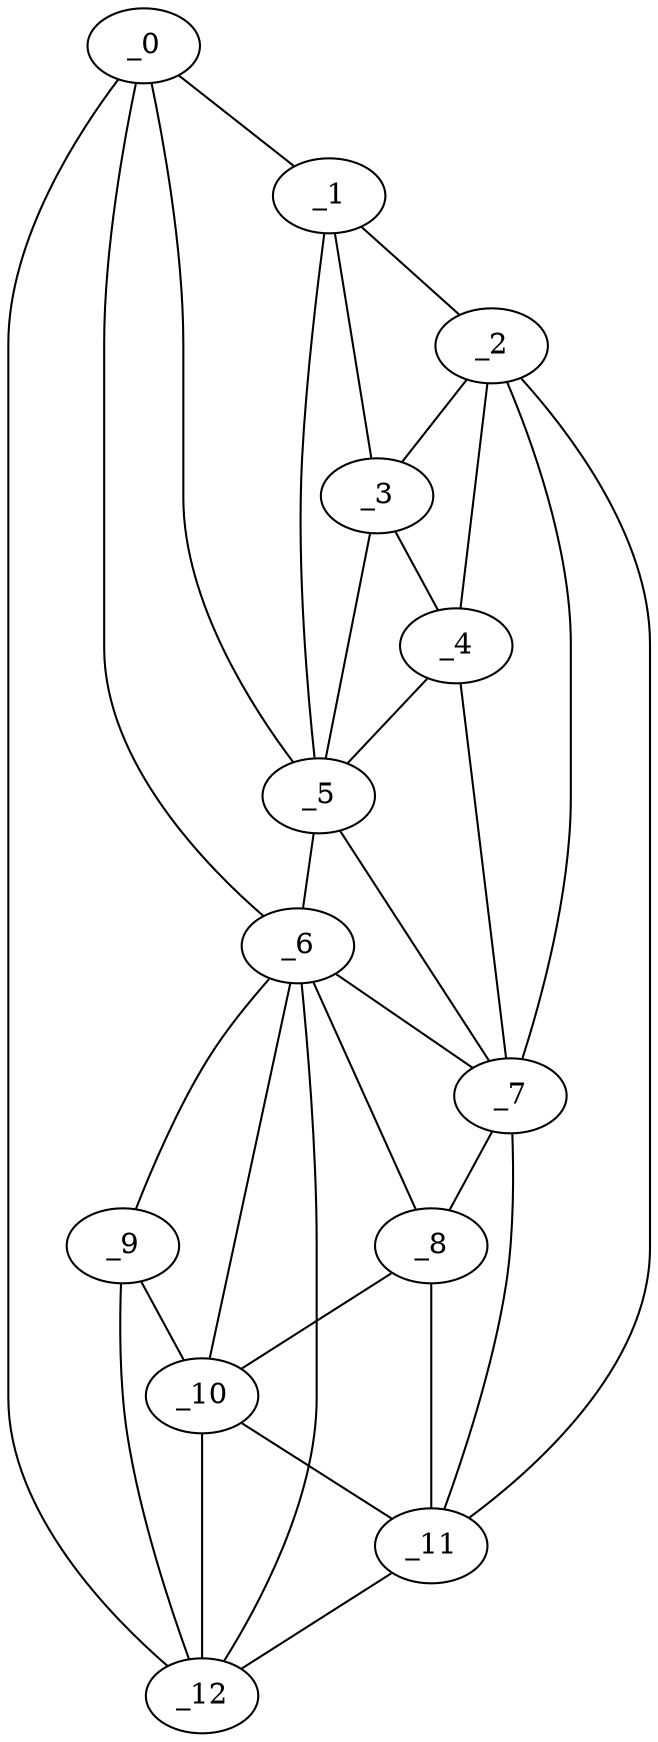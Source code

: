 graph "obj73__135.gxl" {
	_0	 [x=7,
		y=62];
	_1	 [x=35,
		y=80];
	_0 -- _1	 [valence=1];
	_5	 [x=91,
		y=79];
	_0 -- _5	 [valence=2];
	_6	 [x=100,
		y=75];
	_0 -- _6	 [valence=1];
	_12	 [x=124,
		y=59];
	_0 -- _12	 [valence=1];
	_2	 [x=54,
		y=87];
	_1 -- _2	 [valence=1];
	_3	 [x=72,
		y=85];
	_1 -- _3	 [valence=1];
	_1 -- _5	 [valence=2];
	_2 -- _3	 [valence=2];
	_4	 [x=88,
		y=85];
	_2 -- _4	 [valence=1];
	_7	 [x=106,
		y=87];
	_2 -- _7	 [valence=2];
	_11	 [x=122,
		y=88];
	_2 -- _11	 [valence=1];
	_3 -- _4	 [valence=2];
	_3 -- _5	 [valence=1];
	_4 -- _5	 [valence=2];
	_4 -- _7	 [valence=1];
	_5 -- _6	 [valence=1];
	_5 -- _7	 [valence=2];
	_6 -- _7	 [valence=2];
	_8	 [x=111,
		y=84];
	_6 -- _8	 [valence=2];
	_9	 [x=119,
		y=66];
	_6 -- _9	 [valence=1];
	_10	 [x=120,
		y=75];
	_6 -- _10	 [valence=2];
	_6 -- _12	 [valence=2];
	_7 -- _8	 [valence=2];
	_7 -- _11	 [valence=1];
	_8 -- _10	 [valence=2];
	_8 -- _11	 [valence=2];
	_9 -- _10	 [valence=2];
	_9 -- _12	 [valence=2];
	_10 -- _11	 [valence=2];
	_10 -- _12	 [valence=1];
	_11 -- _12	 [valence=1];
}
